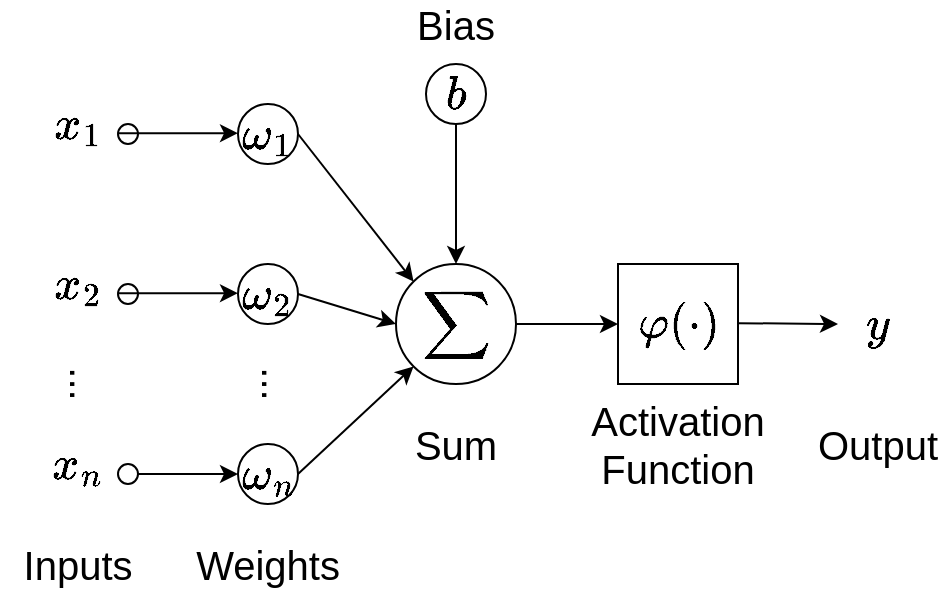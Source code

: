 <mxfile version="14.4.3" type="device"><diagram id="K7P6O6oCUyZNTG9D0Ha0" name="Page-1"><mxGraphModel dx="788" dy="538" grid="1" gridSize="10" guides="1" tooltips="1" connect="1" arrows="1" fold="1" page="1" pageScale="1" pageWidth="827" pageHeight="1169" math="1" shadow="0"><root><mxCell id="0"/><mxCell id="1" parent="0"/><mxCell id="sui2-IHB9jKgVvyIroQg-1" value="" style="ellipse;whiteSpace=wrap;html=1;aspect=fixed;" vertex="1" parent="1"><mxGeometry x="290" y="200" width="10" height="10" as="geometry"/></mxCell><mxCell id="sui2-IHB9jKgVvyIroQg-2" value="" style="ellipse;whiteSpace=wrap;html=1;aspect=fixed;" vertex="1" parent="1"><mxGeometry x="290" y="280" width="10" height="10" as="geometry"/></mxCell><mxCell id="sui2-IHB9jKgVvyIroQg-3" value="" style="ellipse;whiteSpace=wrap;html=1;aspect=fixed;" vertex="1" parent="1"><mxGeometry x="290" y="370" width="10" height="10" as="geometry"/></mxCell><mxCell id="sui2-IHB9jKgVvyIroQg-6" value="&lt;span style=&quot;font-size: 20px&quot;&gt;$$x_1$$&lt;/span&gt;" style="text;html=1;strokeColor=none;fillColor=none;align=center;verticalAlign=middle;whiteSpace=wrap;rounded=0;" vertex="1" parent="1"><mxGeometry x="250" y="190" width="40" height="20" as="geometry"/></mxCell><mxCell id="sui2-IHB9jKgVvyIroQg-7" value="&lt;span style=&quot;font-size: 20px&quot;&gt;$$x_2$$&lt;/span&gt;" style="text;html=1;strokeColor=none;fillColor=none;align=center;verticalAlign=middle;whiteSpace=wrap;rounded=0;" vertex="1" parent="1"><mxGeometry x="250" y="270" width="40" height="20" as="geometry"/></mxCell><mxCell id="sui2-IHB9jKgVvyIroQg-8" value="&lt;span style=&quot;font-size: 20px&quot;&gt;$$x_n$$&lt;/span&gt;" style="text;html=1;strokeColor=none;fillColor=none;align=center;verticalAlign=middle;whiteSpace=wrap;rounded=0;" vertex="1" parent="1"><mxGeometry x="250" y="360" width="40" height="20" as="geometry"/></mxCell><mxCell id="sui2-IHB9jKgVvyIroQg-10" value="&lt;span style=&quot;font-size: 20px&quot;&gt;...&lt;/span&gt;" style="text;html=1;strokeColor=none;fillColor=none;align=center;verticalAlign=middle;whiteSpace=wrap;rounded=0;rotation=90;" vertex="1" parent="1"><mxGeometry x="254" y="320" width="40" height="20" as="geometry"/></mxCell><mxCell id="sui2-IHB9jKgVvyIroQg-11" value="&lt;font style=&quot;font-size: 20px&quot;&gt;$$\omega_1$$&lt;/font&gt;" style="ellipse;whiteSpace=wrap;html=1;aspect=fixed;" vertex="1" parent="1"><mxGeometry x="350" y="190" width="30" height="30" as="geometry"/></mxCell><mxCell id="sui2-IHB9jKgVvyIroQg-12" value="&lt;font style=&quot;font-size: 20px&quot;&gt;$$\omega_2$$&lt;/font&gt;" style="ellipse;whiteSpace=wrap;html=1;aspect=fixed;" vertex="1" parent="1"><mxGeometry x="350" y="270" width="30" height="30" as="geometry"/></mxCell><mxCell id="sui2-IHB9jKgVvyIroQg-13" value="&lt;font style=&quot;font-size: 20px&quot;&gt;$$\omega_n$$&lt;/font&gt;" style="ellipse;whiteSpace=wrap;html=1;aspect=fixed;" vertex="1" parent="1"><mxGeometry x="350" y="360" width="30" height="30" as="geometry"/></mxCell><mxCell id="sui2-IHB9jKgVvyIroQg-14" value="&lt;span style=&quot;font-size: 20px&quot;&gt;...&lt;/span&gt;" style="text;html=1;strokeColor=none;fillColor=none;align=center;verticalAlign=middle;whiteSpace=wrap;rounded=0;rotation=90;" vertex="1" parent="1"><mxGeometry x="350" y="320" width="40" height="20" as="geometry"/></mxCell><mxCell id="sui2-IHB9jKgVvyIroQg-15" value="" style="endArrow=classic;html=1;entryX=0;entryY=0.5;entryDx=0;entryDy=0;exitX=1;exitY=0.5;exitDx=0;exitDy=0;" edge="1" parent="1" source="sui2-IHB9jKgVvyIroQg-3" target="sui2-IHB9jKgVvyIroQg-13"><mxGeometry width="50" height="50" relative="1" as="geometry"><mxPoint x="280" y="400" as="sourcePoint"/><mxPoint x="330" y="350" as="targetPoint"/></mxGeometry></mxCell><mxCell id="sui2-IHB9jKgVvyIroQg-16" value="" style="endArrow=classic;html=1;entryX=0;entryY=0.5;entryDx=0;entryDy=0;exitX=1;exitY=0.5;exitDx=0;exitDy=0;" edge="1" parent="1"><mxGeometry width="50" height="50" relative="1" as="geometry"><mxPoint x="290" y="284.58" as="sourcePoint"/><mxPoint x="350" y="284.58" as="targetPoint"/></mxGeometry></mxCell><mxCell id="sui2-IHB9jKgVvyIroQg-17" value="" style="endArrow=classic;html=1;entryX=0;entryY=0.5;entryDx=0;entryDy=0;exitX=1;exitY=0.5;exitDx=0;exitDy=0;" edge="1" parent="1"><mxGeometry width="50" height="50" relative="1" as="geometry"><mxPoint x="290" y="204.58" as="sourcePoint"/><mxPoint x="350" y="204.58" as="targetPoint"/></mxGeometry></mxCell><mxCell id="sui2-IHB9jKgVvyIroQg-18" value="&lt;font style=&quot;font-size: 20px&quot;&gt;$$\sum$$&lt;/font&gt;" style="ellipse;whiteSpace=wrap;html=1;aspect=fixed;" vertex="1" parent="1"><mxGeometry x="429" y="270" width="60" height="60" as="geometry"/></mxCell><mxCell id="sui2-IHB9jKgVvyIroQg-19" value="" style="endArrow=classic;html=1;entryX=0;entryY=0;entryDx=0;entryDy=0;exitX=1;exitY=0.5;exitDx=0;exitDy=0;" edge="1" parent="1" source="sui2-IHB9jKgVvyIroQg-11" target="sui2-IHB9jKgVvyIroQg-18"><mxGeometry width="50" height="50" relative="1" as="geometry"><mxPoint x="409" y="249.17" as="sourcePoint"/><mxPoint x="469" y="249.17" as="targetPoint"/></mxGeometry></mxCell><mxCell id="sui2-IHB9jKgVvyIroQg-20" value="" style="endArrow=classic;html=1;exitX=1;exitY=0.5;exitDx=0;exitDy=0;entryX=0;entryY=0.5;entryDx=0;entryDy=0;" edge="1" parent="1" source="sui2-IHB9jKgVvyIroQg-12" target="sui2-IHB9jKgVvyIroQg-18"><mxGeometry width="50" height="50" relative="1" as="geometry"><mxPoint x="379" y="255" as="sourcePoint"/><mxPoint x="409" y="310" as="targetPoint"/></mxGeometry></mxCell><mxCell id="sui2-IHB9jKgVvyIroQg-21" value="" style="endArrow=classic;html=1;exitX=1;exitY=0.5;exitDx=0;exitDy=0;entryX=0;entryY=1;entryDx=0;entryDy=0;" edge="1" parent="1" source="sui2-IHB9jKgVvyIroQg-13" target="sui2-IHB9jKgVvyIroQg-18"><mxGeometry width="50" height="50" relative="1" as="geometry"><mxPoint x="389" y="265" as="sourcePoint"/><mxPoint x="429" y="365" as="targetPoint"/></mxGeometry></mxCell><mxCell id="sui2-IHB9jKgVvyIroQg-22" value="&lt;font style=&quot;font-size: 20px&quot;&gt;$$b$$&lt;/font&gt;" style="ellipse;whiteSpace=wrap;html=1;aspect=fixed;" vertex="1" parent="1"><mxGeometry x="444" y="170" width="30" height="30" as="geometry"/></mxCell><mxCell id="sui2-IHB9jKgVvyIroQg-23" value="" style="endArrow=classic;html=1;exitX=0.5;exitY=1;exitDx=0;exitDy=0;entryX=0.5;entryY=0;entryDx=0;entryDy=0;" edge="1" parent="1" source="sui2-IHB9jKgVvyIroQg-22" target="sui2-IHB9jKgVvyIroQg-18"><mxGeometry width="50" height="50" relative="1" as="geometry"><mxPoint x="379" y="255" as="sourcePoint"/><mxPoint x="479" y="250" as="targetPoint"/></mxGeometry></mxCell><mxCell id="sui2-IHB9jKgVvyIroQg-25" value="&lt;span style=&quot;font-size: 20px&quot;&gt;Bias&lt;/span&gt;" style="text;html=1;strokeColor=none;fillColor=none;align=center;verticalAlign=middle;whiteSpace=wrap;rounded=0;" vertex="1" parent="1"><mxGeometry x="439" y="140" width="40" height="20" as="geometry"/></mxCell><mxCell id="sui2-IHB9jKgVvyIroQg-26" value="&lt;font style=&quot;font-size: 20px&quot;&gt;$$\varphi(\cdot)$$&lt;/font&gt;" style="whiteSpace=wrap;html=1;aspect=fixed;" vertex="1" parent="1"><mxGeometry x="540" y="270" width="60" height="60" as="geometry"/></mxCell><mxCell id="sui2-IHB9jKgVvyIroQg-27" value="" style="endArrow=classic;html=1;exitX=1;exitY=0.5;exitDx=0;exitDy=0;entryX=0;entryY=0.5;entryDx=0;entryDy=0;" edge="1" parent="1" source="sui2-IHB9jKgVvyIroQg-18" target="sui2-IHB9jKgVvyIroQg-26"><mxGeometry width="50" height="50" relative="1" as="geometry"><mxPoint x="344" y="385" as="sourcePoint"/><mxPoint x="447.787" y="331.213" as="targetPoint"/></mxGeometry></mxCell><mxCell id="sui2-IHB9jKgVvyIroQg-28" value="" style="endArrow=classic;html=1;exitX=1;exitY=0.5;exitDx=0;exitDy=0;" edge="1" parent="1"><mxGeometry width="50" height="50" relative="1" as="geometry"><mxPoint x="600.0" y="299.58" as="sourcePoint"/><mxPoint x="650" y="300" as="targetPoint"/></mxGeometry></mxCell><mxCell id="sui2-IHB9jKgVvyIroQg-29" value="&lt;span style=&quot;font-size: 20px&quot;&gt;$$y$$&lt;/span&gt;" style="text;html=1;strokeColor=none;fillColor=none;align=center;verticalAlign=middle;whiteSpace=wrap;rounded=0;" vertex="1" parent="1"><mxGeometry x="650" y="290" width="40" height="20" as="geometry"/></mxCell><mxCell id="sui2-IHB9jKgVvyIroQg-30" value="&lt;span style=&quot;font-size: 20px&quot;&gt;Inputs&lt;/span&gt;" style="text;html=1;strokeColor=none;fillColor=none;align=center;verticalAlign=middle;whiteSpace=wrap;rounded=0;" vertex="1" parent="1"><mxGeometry x="250" y="410" width="40" height="20" as="geometry"/></mxCell><mxCell id="sui2-IHB9jKgVvyIroQg-31" value="&lt;span style=&quot;font-size: 20px&quot;&gt;Weights&lt;/span&gt;" style="text;html=1;strokeColor=none;fillColor=none;align=center;verticalAlign=middle;whiteSpace=wrap;rounded=0;" vertex="1" parent="1"><mxGeometry x="345" y="410" width="40" height="20" as="geometry"/></mxCell><mxCell id="sui2-IHB9jKgVvyIroQg-32" value="&lt;span style=&quot;font-size: 20px&quot;&gt;Sum&lt;/span&gt;" style="text;html=1;strokeColor=none;fillColor=none;align=center;verticalAlign=middle;whiteSpace=wrap;rounded=0;" vertex="1" parent="1"><mxGeometry x="439" y="350" width="40" height="20" as="geometry"/></mxCell><mxCell id="sui2-IHB9jKgVvyIroQg-33" value="&lt;div&gt;&lt;span style=&quot;font-size: 20px&quot;&gt;Activation&lt;/span&gt;&lt;/div&gt;&lt;div&gt;&lt;span style=&quot;font-size: 20px&quot;&gt;Function&lt;/span&gt;&lt;/div&gt;" style="text;html=1;strokeColor=none;fillColor=none;align=center;verticalAlign=middle;whiteSpace=wrap;rounded=0;" vertex="1" parent="1"><mxGeometry x="550" y="350" width="40" height="20" as="geometry"/></mxCell><mxCell id="sui2-IHB9jKgVvyIroQg-34" value="&lt;span style=&quot;font-size: 20px&quot;&gt;Output&lt;/span&gt;" style="text;html=1;strokeColor=none;fillColor=none;align=center;verticalAlign=middle;whiteSpace=wrap;rounded=0;" vertex="1" parent="1"><mxGeometry x="650" y="350" width="40" height="20" as="geometry"/></mxCell></root></mxGraphModel></diagram></mxfile>